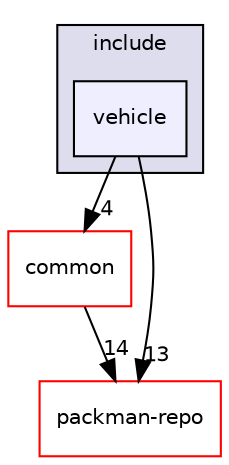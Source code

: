 digraph "vehicle" {
  compound=true
  node [ fontsize="10", fontname="Helvetica"];
  edge [ labelfontsize="10", labelfontname="Helvetica"];
  subgraph clusterdir_29360d1ece32a6e2128493c81edcca5c {
    graph [ bgcolor="#ddddee", pencolor="black", label="include" fontname="Helvetica", fontsize="10", URL="dir_29360d1ece32a6e2128493c81edcca5c.html"]
  dir_ca5a2b0fca6812e5384564da592cf153 [shape=box, label="vehicle", style="filled", fillcolor="#eeeeff", pencolor="black", URL="dir_ca5a2b0fca6812e5384564da592cf153.html"];
  }
  dir_7a1c9a623eca3c60ca954ecc6299ad90 [shape=box label="common" fillcolor="white" style="filled" color="red" URL="dir_7a1c9a623eca3c60ca954ecc6299ad90.html"];
  dir_0bc3c1d51e6c63f2207574e46b83fb8f [shape=box label="packman-repo" fillcolor="white" style="filled" color="red" URL="dir_0bc3c1d51e6c63f2207574e46b83fb8f.html"];
  dir_ca5a2b0fca6812e5384564da592cf153->dir_7a1c9a623eca3c60ca954ecc6299ad90 [headlabel="4", labeldistance=1.5 headhref="dir_000021_000008.html"];
  dir_ca5a2b0fca6812e5384564da592cf153->dir_0bc3c1d51e6c63f2207574e46b83fb8f [headlabel="13", labeldistance=1.5 headhref="dir_000021_000003.html"];
  dir_7a1c9a623eca3c60ca954ecc6299ad90->dir_0bc3c1d51e6c63f2207574e46b83fb8f [headlabel="14", labeldistance=1.5 headhref="dir_000008_000003.html"];
}
